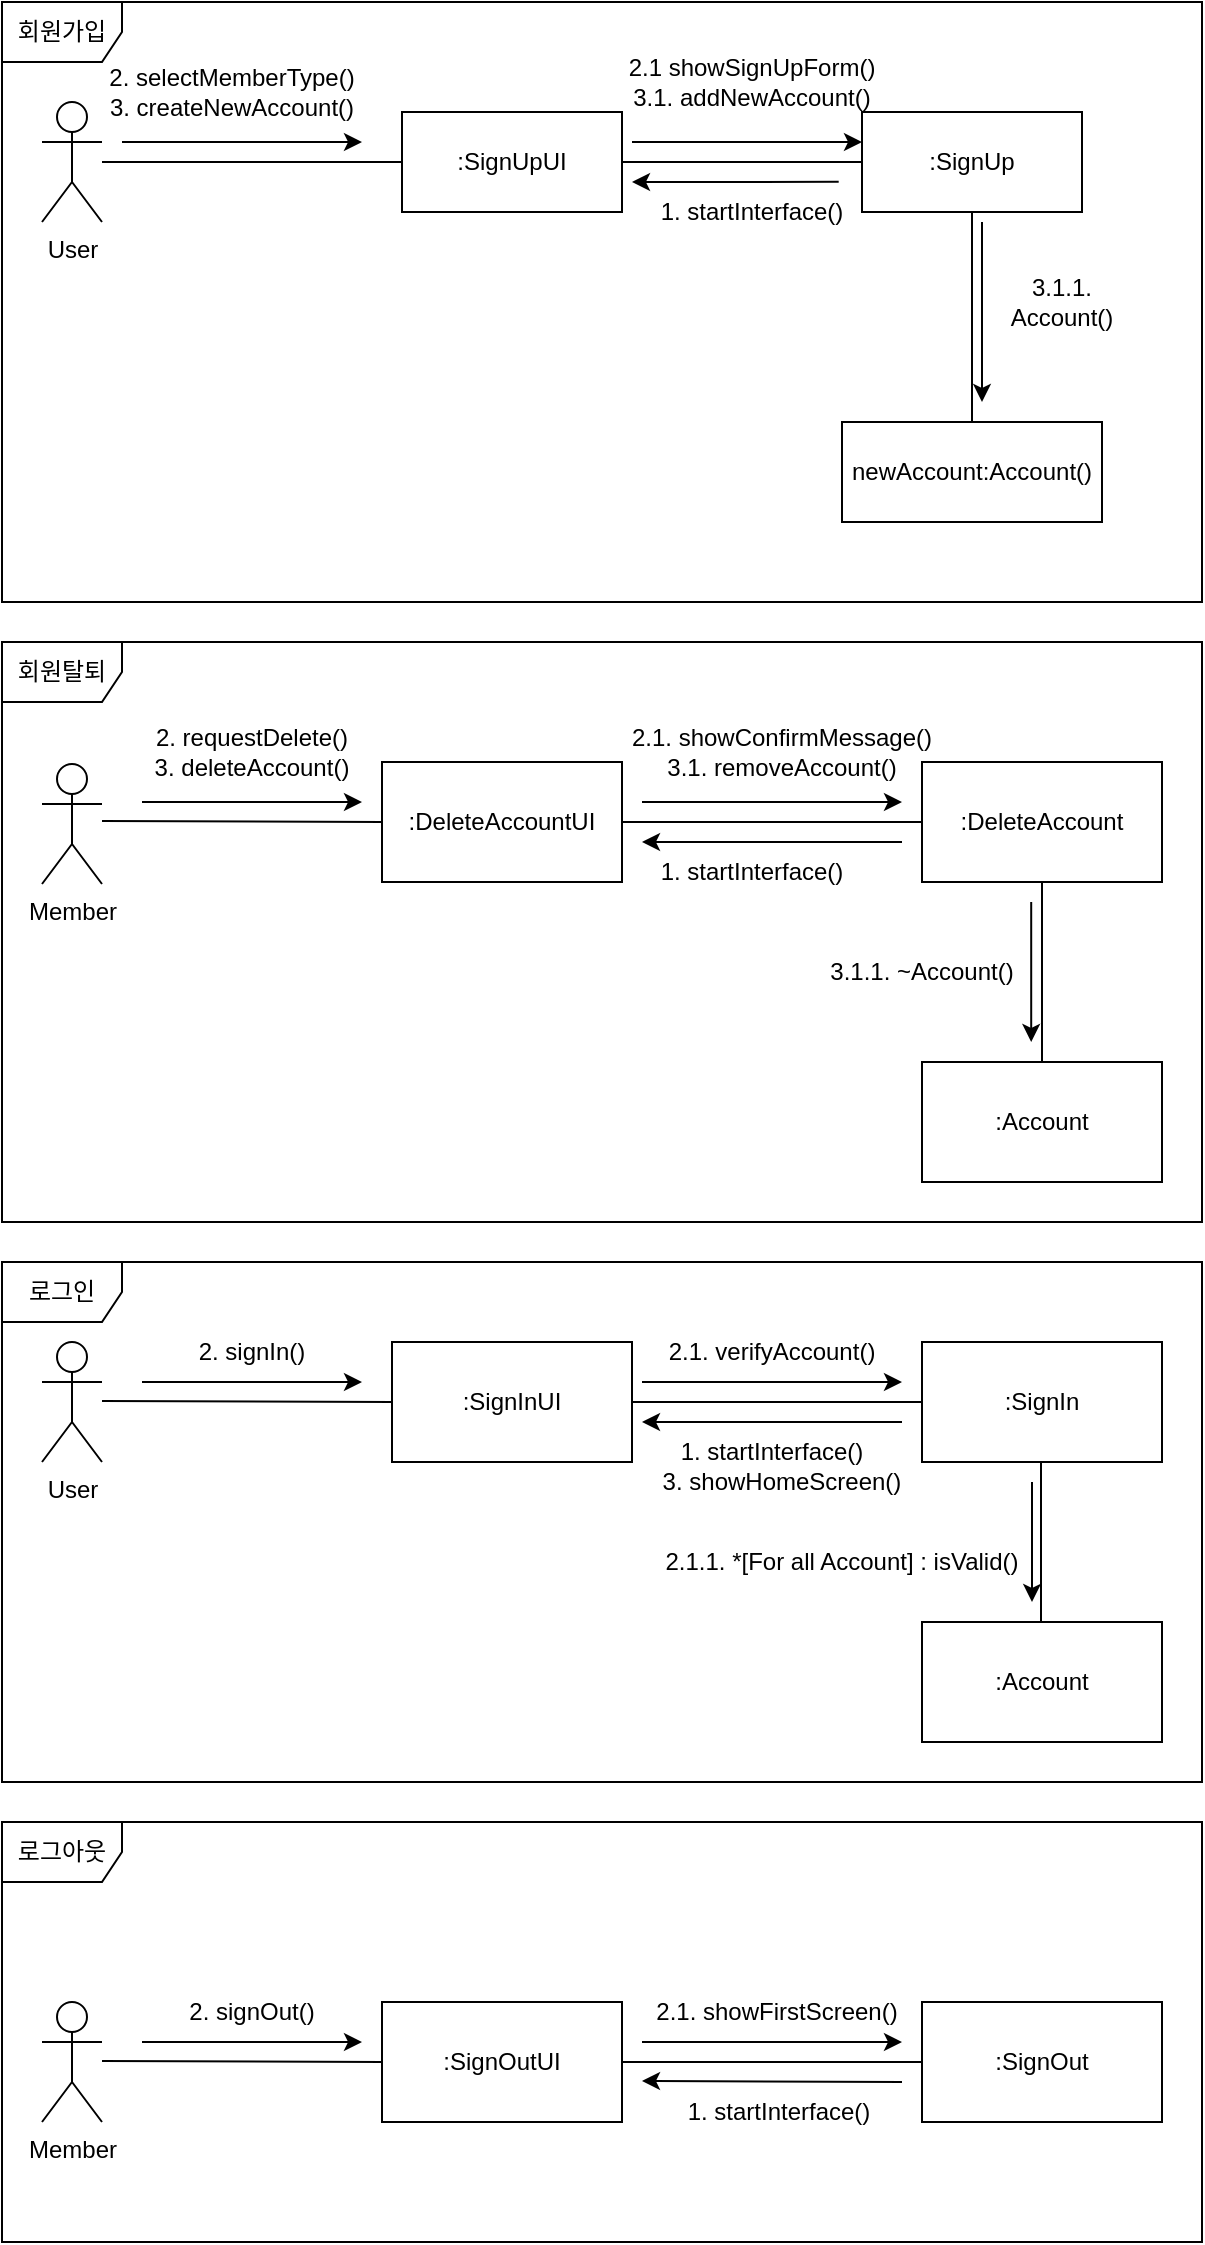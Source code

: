 <mxfile version="21.2.8" type="device" pages="2">
  <diagram name="cd-1" id="mp7kEBU_f_HY3jRFhSS2">
    <mxGraphModel dx="1147" dy="683" grid="1" gridSize="10" guides="1" tooltips="1" connect="1" arrows="1" fold="1" page="1" pageScale="1" pageWidth="850" pageHeight="1100" math="0" shadow="0">
      <root>
        <mxCell id="0" />
        <mxCell id="1" parent="0" />
        <mxCell id="x7YrEeYMQ8s5IJfI4IxA-1" value="User" style="shape=umlActor;verticalLabelPosition=bottom;verticalAlign=top;html=1;outlineConnect=0;" parent="1" vertex="1">
          <mxGeometry x="100" y="710" width="30" height="60" as="geometry" />
        </mxCell>
        <mxCell id="vqhhumunK9ufTBRM4oUW-1" value=":SignInUI" style="rounded=0;whiteSpace=wrap;html=1;" parent="1" vertex="1">
          <mxGeometry x="275" y="710" width="120" height="60" as="geometry" />
        </mxCell>
        <mxCell id="vqhhumunK9ufTBRM4oUW-2" value=":SignIn" style="rounded=0;whiteSpace=wrap;html=1;" parent="1" vertex="1">
          <mxGeometry x="540" y="710" width="120" height="60" as="geometry" />
        </mxCell>
        <mxCell id="vqhhumunK9ufTBRM4oUW-4" value="" style="endArrow=none;html=1;rounded=0;entryX=0;entryY=0.5;entryDx=0;entryDy=0;" parent="1" target="vqhhumunK9ufTBRM4oUW-1" edge="1">
          <mxGeometry width="50" height="50" relative="1" as="geometry">
            <mxPoint x="130" y="739.5" as="sourcePoint" />
            <mxPoint x="290" y="730" as="targetPoint" />
          </mxGeometry>
        </mxCell>
        <mxCell id="vqhhumunK9ufTBRM4oUW-5" value="" style="endArrow=none;html=1;rounded=0;entryX=0;entryY=0.5;entryDx=0;entryDy=0;exitX=1;exitY=0.5;exitDx=0;exitDy=0;" parent="1" source="vqhhumunK9ufTBRM4oUW-1" target="vqhhumunK9ufTBRM4oUW-2" edge="1">
          <mxGeometry width="50" height="50" relative="1" as="geometry">
            <mxPoint x="420" y="739.5" as="sourcePoint" />
            <mxPoint x="590" y="740" as="targetPoint" />
          </mxGeometry>
        </mxCell>
        <mxCell id="vqhhumunK9ufTBRM4oUW-7" value="" style="endArrow=classic;html=1;rounded=0;" parent="1" edge="1">
          <mxGeometry width="50" height="50" relative="1" as="geometry">
            <mxPoint x="150" y="730" as="sourcePoint" />
            <mxPoint x="260" y="730" as="targetPoint" />
          </mxGeometry>
        </mxCell>
        <mxCell id="vqhhumunK9ufTBRM4oUW-8" value="" style="endArrow=classic;html=1;rounded=0;" parent="1" edge="1">
          <mxGeometry width="50" height="50" relative="1" as="geometry">
            <mxPoint x="400" y="730" as="sourcePoint" />
            <mxPoint x="530" y="730" as="targetPoint" />
          </mxGeometry>
        </mxCell>
        <mxCell id="vqhhumunK9ufTBRM4oUW-9" value="" style="endArrow=classic;html=1;rounded=0;" parent="1" edge="1">
          <mxGeometry width="50" height="50" relative="1" as="geometry">
            <mxPoint x="530" y="750" as="sourcePoint" />
            <mxPoint x="400" y="750" as="targetPoint" />
          </mxGeometry>
        </mxCell>
        <mxCell id="vqhhumunK9ufTBRM4oUW-11" value="로그인" style="shape=umlFrame;whiteSpace=wrap;html=1;pointerEvents=0;" parent="1" vertex="1">
          <mxGeometry x="80" y="670" width="600" height="260" as="geometry" />
        </mxCell>
        <mxCell id="vqhhumunK9ufTBRM4oUW-12" value="User" style="shape=umlActor;verticalLabelPosition=bottom;verticalAlign=top;html=1;" parent="1" vertex="1">
          <mxGeometry x="100" y="90" width="30" height="60" as="geometry" />
        </mxCell>
        <mxCell id="vqhhumunK9ufTBRM4oUW-14" value=":SignUpUI" style="html=1;whiteSpace=wrap;" parent="1" vertex="1">
          <mxGeometry x="280" y="95" width="110" height="50" as="geometry" />
        </mxCell>
        <mxCell id="vqhhumunK9ufTBRM4oUW-15" value=":SignUp" style="html=1;whiteSpace=wrap;" parent="1" vertex="1">
          <mxGeometry x="510" y="95" width="110" height="50" as="geometry" />
        </mxCell>
        <mxCell id="vqhhumunK9ufTBRM4oUW-16" value="newAccount:Account()" style="html=1;whiteSpace=wrap;" parent="1" vertex="1">
          <mxGeometry x="500" y="250" width="130" height="50" as="geometry" />
        </mxCell>
        <mxCell id="vqhhumunK9ufTBRM4oUW-19" value="" style="endArrow=none;html=1;rounded=0;entryX=0;entryY=0.5;entryDx=0;entryDy=0;" parent="1" target="vqhhumunK9ufTBRM4oUW-14" edge="1">
          <mxGeometry width="50" height="50" relative="1" as="geometry">
            <mxPoint x="130" y="120" as="sourcePoint" />
            <mxPoint x="180" y="70" as="targetPoint" />
          </mxGeometry>
        </mxCell>
        <mxCell id="vqhhumunK9ufTBRM4oUW-20" value="" style="endArrow=none;html=1;rounded=0;entryX=0;entryY=0.5;entryDx=0;entryDy=0;" parent="1" target="vqhhumunK9ufTBRM4oUW-15" edge="1">
          <mxGeometry width="50" height="50" relative="1" as="geometry">
            <mxPoint x="390" y="120" as="sourcePoint" />
            <mxPoint x="440" y="70" as="targetPoint" />
          </mxGeometry>
        </mxCell>
        <mxCell id="vqhhumunK9ufTBRM4oUW-21" value="" style="endArrow=none;html=1;rounded=0;exitX=0.5;exitY=0;exitDx=0;exitDy=0;entryX=0.5;entryY=1;entryDx=0;entryDy=0;" parent="1" source="vqhhumunK9ufTBRM4oUW-16" target="vqhhumunK9ufTBRM4oUW-15" edge="1">
          <mxGeometry width="50" height="50" relative="1" as="geometry">
            <mxPoint x="594.5" y="235" as="sourcePoint" />
            <mxPoint x="594.5" y="145" as="targetPoint" />
          </mxGeometry>
        </mxCell>
        <mxCell id="vqhhumunK9ufTBRM4oUW-24" value="" style="endArrow=classic;html=1;rounded=0;" parent="1" edge="1">
          <mxGeometry width="50" height="50" relative="1" as="geometry">
            <mxPoint x="140" y="110" as="sourcePoint" />
            <mxPoint x="260" y="110" as="targetPoint" />
          </mxGeometry>
        </mxCell>
        <mxCell id="vqhhumunK9ufTBRM4oUW-25" value="" style="endArrow=classic;html=1;rounded=0;" parent="1" edge="1">
          <mxGeometry width="50" height="50" relative="1" as="geometry">
            <mxPoint x="395" y="110" as="sourcePoint" />
            <mxPoint x="510" y="110" as="targetPoint" />
          </mxGeometry>
        </mxCell>
        <mxCell id="vqhhumunK9ufTBRM4oUW-26" value="" style="endArrow=classic;html=1;rounded=0;" parent="1" edge="1">
          <mxGeometry width="50" height="50" relative="1" as="geometry">
            <mxPoint x="570" y="150" as="sourcePoint" />
            <mxPoint x="570" y="240" as="targetPoint" />
          </mxGeometry>
        </mxCell>
        <mxCell id="vqhhumunK9ufTBRM4oUW-27" value="2. selectMemberType()&lt;br&gt;3. createNewAccount()" style="text;html=1;strokeColor=none;fillColor=none;align=center;verticalAlign=middle;whiteSpace=wrap;rounded=0;" parent="1" vertex="1">
          <mxGeometry x="130" y="70" width="130" height="30" as="geometry" />
        </mxCell>
        <mxCell id="vqhhumunK9ufTBRM4oUW-29" value="2.1 showSignUpForm()&lt;br&gt;3.1. addNewAccount()" style="text;html=1;strokeColor=none;fillColor=none;align=center;verticalAlign=middle;whiteSpace=wrap;rounded=0;" parent="1" vertex="1">
          <mxGeometry x="365" y="65" width="180" height="30" as="geometry" />
        </mxCell>
        <mxCell id="vqhhumunK9ufTBRM4oUW-31" value="3.1.1. Account()" style="text;html=1;strokeColor=none;fillColor=none;align=center;verticalAlign=middle;whiteSpace=wrap;rounded=0;" parent="1" vertex="1">
          <mxGeometry x="580" y="175" width="60" height="30" as="geometry" />
        </mxCell>
        <mxCell id="vqhhumunK9ufTBRM4oUW-32" value="회원가입" style="shape=umlFrame;whiteSpace=wrap;html=1;pointerEvents=0;" parent="1" vertex="1">
          <mxGeometry x="80" y="40" width="600" height="300" as="geometry" />
        </mxCell>
        <mxCell id="vqhhumunK9ufTBRM4oUW-33" value="Member" style="shape=umlActor;verticalLabelPosition=bottom;verticalAlign=top;html=1;outlineConnect=0;" parent="1" vertex="1">
          <mxGeometry x="100" y="421" width="30" height="60" as="geometry" />
        </mxCell>
        <mxCell id="vqhhumunK9ufTBRM4oUW-34" value=":DeleteAccountUI" style="rounded=0;whiteSpace=wrap;html=1;" parent="1" vertex="1">
          <mxGeometry x="270" y="420" width="120" height="60" as="geometry" />
        </mxCell>
        <mxCell id="vqhhumunK9ufTBRM4oUW-35" value=":DeleteAccount" style="rounded=0;whiteSpace=wrap;html=1;" parent="1" vertex="1">
          <mxGeometry x="540" y="420" width="120" height="60" as="geometry" />
        </mxCell>
        <mxCell id="vqhhumunK9ufTBRM4oUW-36" value=":Account" style="rounded=0;whiteSpace=wrap;html=1;" parent="1" vertex="1">
          <mxGeometry x="540" y="570" width="120" height="60" as="geometry" />
        </mxCell>
        <mxCell id="vqhhumunK9ufTBRM4oUW-37" value="" style="endArrow=none;html=1;rounded=0;entryX=0;entryY=0.5;entryDx=0;entryDy=0;" parent="1" target="vqhhumunK9ufTBRM4oUW-34" edge="1">
          <mxGeometry width="50" height="50" relative="1" as="geometry">
            <mxPoint x="130" y="449.5" as="sourcePoint" />
            <mxPoint x="290" y="440" as="targetPoint" />
          </mxGeometry>
        </mxCell>
        <mxCell id="vqhhumunK9ufTBRM4oUW-38" value="" style="endArrow=none;html=1;rounded=0;entryX=0;entryY=0.5;entryDx=0;entryDy=0;exitX=1;exitY=0.5;exitDx=0;exitDy=0;" parent="1" source="vqhhumunK9ufTBRM4oUW-34" target="vqhhumunK9ufTBRM4oUW-35" edge="1">
          <mxGeometry width="50" height="50" relative="1" as="geometry">
            <mxPoint x="420" y="449.5" as="sourcePoint" />
            <mxPoint x="590" y="450" as="targetPoint" />
          </mxGeometry>
        </mxCell>
        <mxCell id="vqhhumunK9ufTBRM4oUW-39" value="" style="endArrow=none;html=1;rounded=0;exitX=0.5;exitY=0;exitDx=0;exitDy=0;entryX=0.5;entryY=1;entryDx=0;entryDy=0;" parent="1" source="vqhhumunK9ufTBRM4oUW-36" target="vqhhumunK9ufTBRM4oUW-35" edge="1">
          <mxGeometry width="50" height="50" relative="1" as="geometry">
            <mxPoint x="610" y="530" as="sourcePoint" />
            <mxPoint x="660" y="480" as="targetPoint" />
          </mxGeometry>
        </mxCell>
        <mxCell id="vqhhumunK9ufTBRM4oUW-40" value="" style="endArrow=classic;html=1;rounded=0;" parent="1" edge="1">
          <mxGeometry width="50" height="50" relative="1" as="geometry">
            <mxPoint x="150" y="440" as="sourcePoint" />
            <mxPoint x="260" y="440" as="targetPoint" />
          </mxGeometry>
        </mxCell>
        <mxCell id="vqhhumunK9ufTBRM4oUW-41" value="" style="endArrow=classic;html=1;rounded=0;" parent="1" edge="1">
          <mxGeometry width="50" height="50" relative="1" as="geometry">
            <mxPoint x="400" y="440" as="sourcePoint" />
            <mxPoint x="530" y="440" as="targetPoint" />
          </mxGeometry>
        </mxCell>
        <mxCell id="vqhhumunK9ufTBRM4oUW-42" value="" style="endArrow=classic;html=1;rounded=0;" parent="1" edge="1">
          <mxGeometry width="50" height="50" relative="1" as="geometry">
            <mxPoint x="530" y="460" as="sourcePoint" />
            <mxPoint x="400" y="460" as="targetPoint" />
          </mxGeometry>
        </mxCell>
        <mxCell id="vqhhumunK9ufTBRM4oUW-43" value="" style="endArrow=classic;html=1;rounded=0;" parent="1" edge="1">
          <mxGeometry width="50" height="50" relative="1" as="geometry">
            <mxPoint x="594.6" y="490" as="sourcePoint" />
            <mxPoint x="594.6" y="560" as="targetPoint" />
          </mxGeometry>
        </mxCell>
        <mxCell id="vqhhumunK9ufTBRM4oUW-44" value="회원탈퇴" style="shape=umlFrame;whiteSpace=wrap;html=1;pointerEvents=0;" parent="1" vertex="1">
          <mxGeometry x="80" y="360" width="600" height="290" as="geometry" />
        </mxCell>
        <mxCell id="eeyjSRzWcwsqvVGfKqYl-1" value="2. requestDelete()&lt;br&gt;3. deleteAccount()" style="text;html=1;strokeColor=none;fillColor=none;align=center;verticalAlign=middle;whiteSpace=wrap;rounded=0;" parent="1" vertex="1">
          <mxGeometry x="140" y="400" width="130" height="30" as="geometry" />
        </mxCell>
        <mxCell id="eeyjSRzWcwsqvVGfKqYl-2" value="2.1. showConfirmMessage()&lt;br&gt;3.1. removeAccount()" style="text;html=1;strokeColor=none;fillColor=none;align=center;verticalAlign=middle;whiteSpace=wrap;rounded=0;" parent="1" vertex="1">
          <mxGeometry x="390" y="400" width="160" height="30" as="geometry" />
        </mxCell>
        <mxCell id="eeyjSRzWcwsqvVGfKqYl-3" value="3.1.1. ~Account()" style="text;html=1;strokeColor=none;fillColor=none;align=center;verticalAlign=middle;whiteSpace=wrap;rounded=0;" parent="1" vertex="1">
          <mxGeometry x="490" y="510" width="100" height="30" as="geometry" />
        </mxCell>
        <mxCell id="eeyjSRzWcwsqvVGfKqYl-4" value="2. signIn()" style="text;html=1;strokeColor=none;fillColor=none;align=center;verticalAlign=middle;whiteSpace=wrap;rounded=0;" parent="1" vertex="1">
          <mxGeometry x="160" y="700" width="90" height="30" as="geometry" />
        </mxCell>
        <mxCell id="eeyjSRzWcwsqvVGfKqYl-7" value="2.1. verifyAccount()" style="text;html=1;strokeColor=none;fillColor=none;align=center;verticalAlign=middle;whiteSpace=wrap;rounded=0;" parent="1" vertex="1">
          <mxGeometry x="390" y="700" width="150" height="30" as="geometry" />
        </mxCell>
        <mxCell id="eeyjSRzWcwsqvVGfKqYl-10" value="3. showHomeScreen()" style="text;html=1;strokeColor=none;fillColor=none;align=center;verticalAlign=middle;whiteSpace=wrap;rounded=0;" parent="1" vertex="1">
          <mxGeometry x="395" y="770" width="150" height="20" as="geometry" />
        </mxCell>
        <mxCell id="Hj-MTvASlr3O0-cF6hzb-1" value="1. startInterface()" style="text;html=1;strokeColor=none;fillColor=none;align=center;verticalAlign=middle;whiteSpace=wrap;rounded=0;" parent="1" vertex="1">
          <mxGeometry x="390" y="750" width="150" height="30" as="geometry" />
        </mxCell>
        <mxCell id="Hj-MTvASlr3O0-cF6hzb-2" value="" style="endArrow=classic;html=1;rounded=0;exitX=0.789;exitY=-0.003;exitDx=0;exitDy=0;exitPerimeter=0;" parent="1" source="Hj-MTvASlr3O0-cF6hzb-4" edge="1">
          <mxGeometry width="50" height="50" relative="1" as="geometry">
            <mxPoint x="520" y="130" as="sourcePoint" />
            <mxPoint x="395" y="130" as="targetPoint" />
          </mxGeometry>
        </mxCell>
        <mxCell id="Hj-MTvASlr3O0-cF6hzb-3" value="1. startInterface()" style="text;html=1;strokeColor=none;fillColor=none;align=center;verticalAlign=middle;whiteSpace=wrap;rounded=0;" parent="1" vertex="1">
          <mxGeometry x="380" y="460" width="150" height="30" as="geometry" />
        </mxCell>
        <mxCell id="Hj-MTvASlr3O0-cF6hzb-4" value="1. startInterface()" style="text;html=1;strokeColor=none;fillColor=none;align=center;verticalAlign=middle;whiteSpace=wrap;rounded=0;" parent="1" vertex="1">
          <mxGeometry x="380" y="130" width="150" height="30" as="geometry" />
        </mxCell>
        <mxCell id="97InJwAG1MKRn8mJAkvw-1" value=":Account" style="rounded=0;whiteSpace=wrap;html=1;" parent="1" vertex="1">
          <mxGeometry x="540" y="850" width="120" height="60" as="geometry" />
        </mxCell>
        <mxCell id="Sprh8E91vI7nFBq3eA97-1" value="" style="endArrow=none;html=1;rounded=0;entryX=0.5;entryY=1;entryDx=0;entryDy=0;" parent="1" edge="1">
          <mxGeometry width="50" height="50" relative="1" as="geometry">
            <mxPoint x="599.5" y="850" as="sourcePoint" />
            <mxPoint x="599.5" y="770" as="targetPoint" />
          </mxGeometry>
        </mxCell>
        <mxCell id="Sprh8E91vI7nFBq3eA97-2" value="2.1.1. *[For all Account] : isValid()" style="text;html=1;strokeColor=none;fillColor=none;align=center;verticalAlign=middle;whiteSpace=wrap;rounded=0;" parent="1" vertex="1">
          <mxGeometry x="400" y="810" width="200" height="20" as="geometry" />
        </mxCell>
        <mxCell id="Sprh8E91vI7nFBq3eA97-3" value="" style="endArrow=classic;html=1;rounded=0;" parent="1" edge="1">
          <mxGeometry width="50" height="50" relative="1" as="geometry">
            <mxPoint x="595" y="780" as="sourcePoint" />
            <mxPoint x="595" y="840" as="targetPoint" />
          </mxGeometry>
        </mxCell>
        <mxCell id="68iJfNsknixXNKXdfFeB-13" value="Member" style="shape=umlActor;verticalLabelPosition=bottom;verticalAlign=top;html=1;outlineConnect=0;" vertex="1" parent="1">
          <mxGeometry x="100" y="1040" width="30" height="60" as="geometry" />
        </mxCell>
        <mxCell id="68iJfNsknixXNKXdfFeB-14" value=":SignOutUI" style="rounded=0;whiteSpace=wrap;html=1;" vertex="1" parent="1">
          <mxGeometry x="270" y="1040" width="120" height="60" as="geometry" />
        </mxCell>
        <mxCell id="68iJfNsknixXNKXdfFeB-15" value=":SignOut" style="rounded=0;whiteSpace=wrap;html=1;" vertex="1" parent="1">
          <mxGeometry x="540" y="1040" width="120" height="60" as="geometry" />
        </mxCell>
        <mxCell id="68iJfNsknixXNKXdfFeB-16" value="" style="endArrow=none;html=1;rounded=0;entryX=0;entryY=0.5;entryDx=0;entryDy=0;" edge="1" parent="1" target="68iJfNsknixXNKXdfFeB-14">
          <mxGeometry width="50" height="50" relative="1" as="geometry">
            <mxPoint x="130" y="1069.5" as="sourcePoint" />
            <mxPoint x="290" y="1060" as="targetPoint" />
          </mxGeometry>
        </mxCell>
        <mxCell id="68iJfNsknixXNKXdfFeB-17" value="" style="endArrow=none;html=1;rounded=0;entryX=0;entryY=0.5;entryDx=0;entryDy=0;exitX=1;exitY=0.5;exitDx=0;exitDy=0;" edge="1" parent="1" source="68iJfNsknixXNKXdfFeB-14" target="68iJfNsknixXNKXdfFeB-15">
          <mxGeometry width="50" height="50" relative="1" as="geometry">
            <mxPoint x="420" y="1069.5" as="sourcePoint" />
            <mxPoint x="590" y="1070" as="targetPoint" />
          </mxGeometry>
        </mxCell>
        <mxCell id="68iJfNsknixXNKXdfFeB-18" value="" style="endArrow=classic;html=1;rounded=0;" edge="1" parent="1">
          <mxGeometry width="50" height="50" relative="1" as="geometry">
            <mxPoint x="150" y="1060" as="sourcePoint" />
            <mxPoint x="260" y="1060" as="targetPoint" />
          </mxGeometry>
        </mxCell>
        <mxCell id="68iJfNsknixXNKXdfFeB-19" value="" style="endArrow=classic;html=1;rounded=0;" edge="1" parent="1">
          <mxGeometry width="50" height="50" relative="1" as="geometry">
            <mxPoint x="400" y="1060" as="sourcePoint" />
            <mxPoint x="530" y="1060" as="targetPoint" />
          </mxGeometry>
        </mxCell>
        <mxCell id="68iJfNsknixXNKXdfFeB-20" value="로그아웃" style="shape=umlFrame;whiteSpace=wrap;html=1;pointerEvents=0;" vertex="1" parent="1">
          <mxGeometry x="80" y="950" width="600" height="210" as="geometry" />
        </mxCell>
        <mxCell id="68iJfNsknixXNKXdfFeB-21" value="2. signOut()" style="text;html=1;strokeColor=none;fillColor=none;align=center;verticalAlign=middle;whiteSpace=wrap;rounded=0;" vertex="1" parent="1">
          <mxGeometry x="170" y="1030" width="70" height="30" as="geometry" />
        </mxCell>
        <mxCell id="68iJfNsknixXNKXdfFeB-22" value="2.1. showFirstScreen()" style="text;html=1;strokeColor=none;fillColor=none;align=center;verticalAlign=middle;whiteSpace=wrap;rounded=0;" vertex="1" parent="1">
          <mxGeometry x="400" y="1030" width="135" height="30" as="geometry" />
        </mxCell>
        <mxCell id="68iJfNsknixXNKXdfFeB-23" value="" style="endArrow=classic;html=1;rounded=0;" edge="1" parent="1">
          <mxGeometry width="50" height="50" relative="1" as="geometry">
            <mxPoint x="530" y="1080" as="sourcePoint" />
            <mxPoint x="400" y="1079.5" as="targetPoint" />
          </mxGeometry>
        </mxCell>
        <mxCell id="68iJfNsknixXNKXdfFeB-24" value="1. startInterface()" style="text;html=1;strokeColor=none;fillColor=none;align=center;verticalAlign=middle;whiteSpace=wrap;rounded=0;" vertex="1" parent="1">
          <mxGeometry x="401" y="1080" width="135" height="30" as="geometry" />
        </mxCell>
      </root>
    </mxGraphModel>
  </diagram>
  <diagram id="vUz4b7leZiVSBEufzH5Q" name="Use case class diagram">
    <mxGraphModel dx="1195" dy="712" grid="1" gridSize="10" guides="1" tooltips="1" connect="1" arrows="1" fold="1" page="1" pageScale="1" pageWidth="850" pageHeight="1100" math="0" shadow="0">
      <root>
        <mxCell id="0" />
        <mxCell id="1" parent="0" />
        <mxCell id="yFLUrGi0BCCntQfs3oua-1" value="&lt;p style=&quot;margin:0px;margin-top:4px;text-align:center;&quot;&gt;&lt;b&gt;&amp;lt;&amp;lt;boundary&amp;gt;&amp;gt;&lt;/b&gt;&lt;/p&gt;&lt;p style=&quot;margin:0px;margin-top:4px;text-align:center;&quot;&gt;&lt;b&gt;User Interface::SignUpUI&lt;/b&gt;&lt;/p&gt;&lt;hr size=&quot;1&quot;&gt;&lt;p style=&quot;margin:0px;margin-left:4px;&quot;&gt;&lt;br&gt;&lt;/p&gt;&lt;hr size=&quot;1&quot;&gt;&lt;p style=&quot;margin:0px;margin-left:4px;&quot;&gt;selectMemberType()&lt;/p&gt;&lt;p style=&quot;margin:0px;margin-left:4px;&quot;&gt;createNewAccount()&lt;/p&gt;&lt;p style=&quot;margin:0px;margin-left:4px;&quot;&gt;startInterface()&lt;/p&gt;" style="verticalAlign=top;align=left;overflow=fill;fontSize=12;fontFamily=Helvetica;html=1;whiteSpace=wrap;" vertex="1" parent="1">
          <mxGeometry x="130" y="50" width="160" height="120" as="geometry" />
        </mxCell>
        <mxCell id="yFLUrGi0BCCntQfs3oua-2" value="&lt;p style=&quot;margin:0px;margin-top:4px;text-align:center;&quot;&gt;&lt;b&gt;&amp;lt;&amp;lt;control&amp;gt;&amp;gt;&lt;/b&gt;&lt;/p&gt;&lt;p style=&quot;margin:0px;margin-top:4px;text-align:center;&quot;&gt;&lt;b&gt;Control::SignUp&lt;/b&gt;&lt;/p&gt;&lt;hr size=&quot;1&quot;&gt;&lt;p style=&quot;margin:0px;margin-left:4px;&quot;&gt;&lt;br&gt;&lt;/p&gt;&lt;hr size=&quot;1&quot;&gt;&lt;p style=&quot;margin:0px;margin-left:4px;&quot;&gt;showSignUpForm()&lt;/p&gt;&lt;p style=&quot;margin:0px;margin-left:4px;&quot;&gt;addNewAccount()&lt;/p&gt;" style="verticalAlign=top;align=left;overflow=fill;fontSize=12;fontFamily=Helvetica;html=1;whiteSpace=wrap;" vertex="1" parent="1">
          <mxGeometry x="430" y="50" width="160" height="110" as="geometry" />
        </mxCell>
        <mxCell id="yFLUrGi0BCCntQfs3oua-3" value="&lt;p style=&quot;margin:0px;margin-top:4px;text-align:center;&quot;&gt;&lt;b&gt;&amp;lt;&amp;lt;entity&amp;gt;&amp;gt;&lt;/b&gt;&lt;/p&gt;&lt;p style=&quot;margin:0px;margin-top:4px;text-align:center;&quot;&gt;&lt;b&gt;Account&lt;/b&gt;&lt;/p&gt;&lt;hr size=&quot;1&quot;&gt;&lt;p style=&quot;margin:0px;margin-left:4px;&quot;&gt;address&lt;/p&gt;&lt;p style=&quot;margin:0px;margin-left:4px;&quot;&gt;phoneNum&lt;/p&gt;&lt;hr size=&quot;1&quot;&gt;&lt;p style=&quot;margin:0px;margin-left:4px;&quot;&gt;&lt;br&gt;&lt;/p&gt;" style="verticalAlign=top;align=left;overflow=fill;fontSize=12;fontFamily=Helvetica;html=1;whiteSpace=wrap;" vertex="1" parent="1">
          <mxGeometry x="280" y="570" width="160" height="110" as="geometry" />
        </mxCell>
        <mxCell id="yFLUrGi0BCCntQfs3oua-4" value="&lt;p style=&quot;margin:0px;margin-top:4px;text-align:center;&quot;&gt;&lt;b&gt;&amp;lt;&amp;lt;entity&amp;gt;&amp;gt;&lt;/b&gt;&lt;/p&gt;&lt;p style=&quot;margin:0px;margin-top:4px;text-align:center;&quot;&gt;&lt;b&gt;GeneralAccount&lt;/b&gt;&lt;/p&gt;&lt;hr size=&quot;1&quot;&gt;&lt;p style=&quot;margin:0px;margin-left:4px;&quot;&gt;name&lt;/p&gt;&lt;p style=&quot;margin:0px;margin-left:4px;&quot;&gt;regNum&lt;/p&gt;&lt;hr size=&quot;1&quot;&gt;&lt;p style=&quot;margin:0px;margin-left:4px;&quot;&gt;&lt;br&gt;&lt;/p&gt;" style="verticalAlign=top;align=left;overflow=fill;fontSize=12;fontFamily=Helvetica;html=1;whiteSpace=wrap;" vertex="1" parent="1">
          <mxGeometry x="160" y="810" width="160" height="110" as="geometry" />
        </mxCell>
        <mxCell id="yFLUrGi0BCCntQfs3oua-5" value="&lt;p style=&quot;margin:0px;margin-top:4px;text-align:center;&quot;&gt;&lt;b&gt;&amp;lt;&amp;lt;entity&amp;gt;&amp;gt;&lt;/b&gt;&lt;/p&gt;&lt;p style=&quot;margin:0px;margin-top:4px;text-align:center;&quot;&gt;&lt;b&gt;CompanyAccount&lt;/b&gt;&lt;/p&gt;&lt;hr size=&quot;1&quot;&gt;&lt;p style=&quot;margin:0px;margin-left:4px;&quot;&gt;companyName&lt;/p&gt;&lt;p style=&quot;margin:0px;margin-left:4px;&quot;&gt;businessNum&lt;/p&gt;&lt;hr size=&quot;1&quot;&gt;&lt;p style=&quot;margin:0px;margin-left:4px;&quot;&gt;&lt;br&gt;&lt;/p&gt;" style="verticalAlign=top;align=left;overflow=fill;fontSize=12;fontFamily=Helvetica;html=1;whiteSpace=wrap;" vertex="1" parent="1">
          <mxGeometry x="410" y="810" width="160" height="110" as="geometry" />
        </mxCell>
        <mxCell id="yFLUrGi0BCCntQfs3oua-6" value="&lt;p style=&quot;margin:0px;margin-top:4px;text-align:center;&quot;&gt;&lt;b&gt;&amp;lt;&amp;lt;boundary&amp;gt;&amp;gt;&lt;/b&gt;&lt;/p&gt;&lt;p style=&quot;margin:0px;margin-top:4px;text-align:center;&quot;&gt;&lt;b&gt;User Interface::DeleteAccountUI&lt;/b&gt;&lt;/p&gt;&lt;hr size=&quot;1&quot;&gt;&lt;p style=&quot;margin:0px;margin-left:4px;&quot;&gt;&lt;br&gt;&lt;/p&gt;&lt;hr size=&quot;1&quot;&gt;&lt;p style=&quot;margin:0px;margin-left:4px;&quot;&gt;requestDelete()&lt;/p&gt;&lt;p style=&quot;margin:0px;margin-left:4px;&quot;&gt;deleteAccount()&lt;/p&gt;&lt;p style=&quot;margin:0px;margin-left:4px;&quot;&gt;startInterface()&lt;br&gt;&lt;/p&gt;" style="verticalAlign=top;align=left;overflow=fill;fontSize=12;fontFamily=Helvetica;html=1;whiteSpace=wrap;" vertex="1" parent="1">
          <mxGeometry x="115" y="180" width="190" height="120" as="geometry" />
        </mxCell>
        <mxCell id="yFLUrGi0BCCntQfs3oua-7" value="&lt;p style=&quot;margin:0px;margin-top:4px;text-align:center;&quot;&gt;&lt;b&gt;&amp;lt;&amp;lt;control&amp;gt;&amp;gt;&lt;/b&gt;&lt;/p&gt;&lt;p style=&quot;margin:0px;margin-top:4px;text-align:center;&quot;&gt;&lt;b&gt;Control::DeleteAccount&lt;/b&gt;&lt;/p&gt;&lt;hr size=&quot;1&quot;&gt;&lt;p style=&quot;margin:0px;margin-left:4px;&quot;&gt;&lt;br&gt;&lt;/p&gt;&lt;hr size=&quot;1&quot;&gt;&lt;p style=&quot;margin:0px;margin-left:4px;&quot;&gt;showConfirmMessage()&lt;/p&gt;&lt;p style=&quot;margin:0px;margin-left:4px;&quot;&gt;removeAccount()&lt;/p&gt;" style="verticalAlign=top;align=left;overflow=fill;fontSize=12;fontFamily=Helvetica;html=1;whiteSpace=wrap;" vertex="1" parent="1">
          <mxGeometry x="430" y="180" width="160" height="110" as="geometry" />
        </mxCell>
        <mxCell id="yFLUrGi0BCCntQfs3oua-8" value="&lt;p style=&quot;margin:0px;margin-top:4px;text-align:center;&quot;&gt;&lt;b&gt;&amp;lt;&amp;lt;boundary&amp;gt;&amp;gt;&lt;/b&gt;&lt;/p&gt;&lt;p style=&quot;margin:0px;margin-top:4px;text-align:center;&quot;&gt;&lt;b&gt;User Interface::SignInUI&lt;/b&gt;&lt;/p&gt;&lt;hr size=&quot;1&quot;&gt;&lt;p style=&quot;margin:0px;margin-left:4px;&quot;&gt;&lt;br&gt;&lt;/p&gt;&lt;hr size=&quot;1&quot;&gt;&lt;p style=&quot;margin:0px;margin-left:4px;&quot;&gt;signIn()&lt;/p&gt;&lt;p style=&quot;margin:0px;margin-left:4px;&quot;&gt;showHomeScreen()&lt;br&gt;&lt;/p&gt;&lt;p style=&quot;margin:0px;margin-left:4px;&quot;&gt;startInterface()&lt;br&gt;&lt;/p&gt;" style="verticalAlign=top;align=left;overflow=fill;fontSize=12;fontFamily=Helvetica;html=1;whiteSpace=wrap;" vertex="1" parent="1">
          <mxGeometry x="130" y="310" width="160" height="120" as="geometry" />
        </mxCell>
        <mxCell id="yFLUrGi0BCCntQfs3oua-9" value="&lt;p style=&quot;margin:0px;margin-top:4px;text-align:center;&quot;&gt;&lt;b&gt;&amp;lt;&amp;lt;control&amp;gt;&amp;gt;&lt;/b&gt;&lt;/p&gt;&lt;p style=&quot;margin:0px;margin-top:4px;text-align:center;&quot;&gt;&lt;b&gt;Control::SignIn&lt;/b&gt;&lt;/p&gt;&lt;hr size=&quot;1&quot;&gt;&lt;p style=&quot;margin:0px;margin-left:4px;&quot;&gt;&lt;br&gt;&lt;/p&gt;&lt;hr size=&quot;1&quot;&gt;&lt;p style=&quot;margin:0px;margin-left:4px;&quot;&gt;verifyAccount()&lt;/p&gt;" style="verticalAlign=top;align=left;overflow=fill;fontSize=12;fontFamily=Helvetica;html=1;whiteSpace=wrap;" vertex="1" parent="1">
          <mxGeometry x="430" y="310" width="160" height="100" as="geometry" />
        </mxCell>
        <mxCell id="yFLUrGi0BCCntQfs3oua-10" value="&lt;p style=&quot;margin:0px;margin-top:4px;text-align:center;&quot;&gt;&lt;b&gt;&amp;lt;&amp;lt;boundary&amp;gt;&amp;gt;&lt;/b&gt;&lt;/p&gt;&lt;p style=&quot;margin:0px;margin-top:4px;text-align:center;&quot;&gt;&lt;b&gt;User Interface::SignOutUI&lt;/b&gt;&lt;/p&gt;&lt;hr size=&quot;1&quot;&gt;&lt;p style=&quot;margin:0px;margin-left:4px;&quot;&gt;&lt;br&gt;&lt;/p&gt;&lt;hr size=&quot;1&quot;&gt;&lt;p style=&quot;margin:0px;margin-left:4px;&quot;&gt;signOut()&lt;/p&gt;&lt;p style=&quot;margin:0px;margin-left:4px;&quot;&gt;startInterface()&lt;br&gt;&lt;/p&gt;" style="verticalAlign=top;align=left;overflow=fill;fontSize=12;fontFamily=Helvetica;html=1;whiteSpace=wrap;" vertex="1" parent="1">
          <mxGeometry x="130" y="440" width="160" height="110" as="geometry" />
        </mxCell>
        <mxCell id="yFLUrGi0BCCntQfs3oua-11" value="&lt;p style=&quot;margin:0px;margin-top:4px;text-align:center;&quot;&gt;&lt;b&gt;&amp;lt;&amp;lt;control&amp;gt;&amp;gt;&lt;/b&gt;&lt;/p&gt;&lt;p style=&quot;margin:0px;margin-top:4px;text-align:center;&quot;&gt;&lt;b&gt;Control::SignOut&lt;/b&gt;&lt;/p&gt;&lt;hr size=&quot;1&quot;&gt;&lt;p style=&quot;margin:0px;margin-left:4px;&quot;&gt;&lt;br&gt;&lt;/p&gt;&lt;hr size=&quot;1&quot;&gt;&lt;p style=&quot;margin:0px;margin-left:4px;&quot;&gt;showFirstScreen()&lt;/p&gt;" style="verticalAlign=top;align=left;overflow=fill;fontSize=12;fontFamily=Helvetica;html=1;whiteSpace=wrap;" vertex="1" parent="1">
          <mxGeometry x="430" y="440" width="160" height="100" as="geometry" />
        </mxCell>
        <mxCell id="yFLUrGi0BCCntQfs3oua-12" value="" style="endArrow=block;endSize=16;endFill=0;html=1;rounded=0;entryX=0.5;entryY=1;entryDx=0;entryDy=0;exitX=0.5;exitY=0;exitDx=0;exitDy=0;" edge="1" parent="1" source="yFLUrGi0BCCntQfs3oua-4" target="yFLUrGi0BCCntQfs3oua-3">
          <mxGeometry width="160" relative="1" as="geometry">
            <mxPoint x="200" y="770" as="sourcePoint" />
            <mxPoint x="360" y="770" as="targetPoint" />
          </mxGeometry>
        </mxCell>
        <mxCell id="yFLUrGi0BCCntQfs3oua-13" value="" style="endArrow=block;endSize=16;endFill=0;html=1;rounded=0;entryX=0.5;entryY=1;entryDx=0;entryDy=0;exitX=0.5;exitY=0;exitDx=0;exitDy=0;" edge="1" parent="1" source="yFLUrGi0BCCntQfs3oua-5" target="yFLUrGi0BCCntQfs3oua-3">
          <mxGeometry width="160" relative="1" as="geometry">
            <mxPoint x="530" y="770" as="sourcePoint" />
            <mxPoint x="360" y="690" as="targetPoint" />
          </mxGeometry>
        </mxCell>
      </root>
    </mxGraphModel>
  </diagram>
</mxfile>

